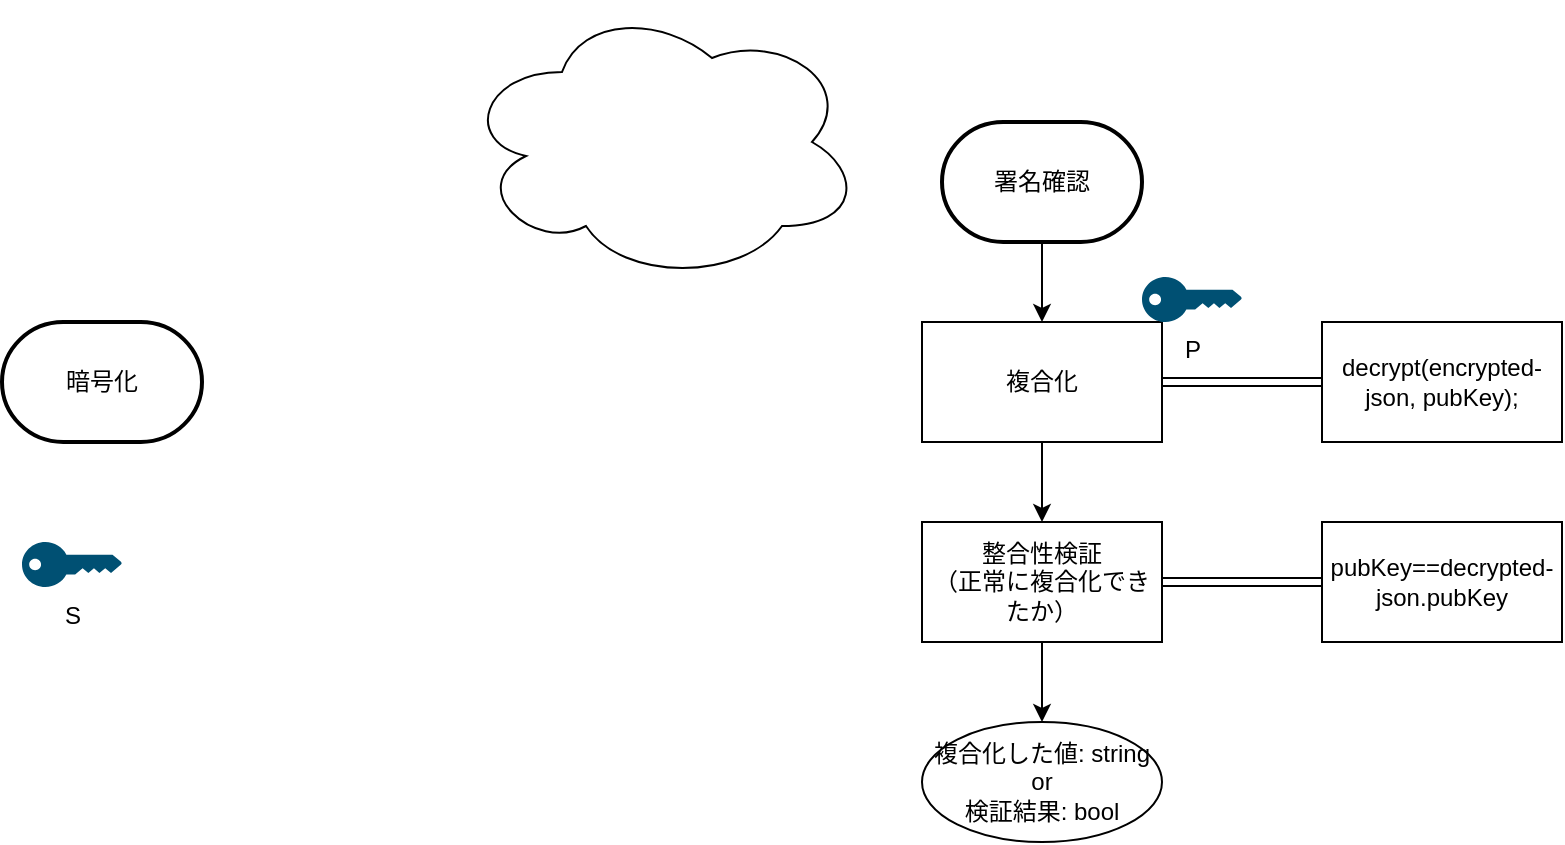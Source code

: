 <mxfile version="20.0.4" type="github">
  <diagram id="8ogodVyLnAcLF8929XJu" name="Page-1">
    <mxGraphModel dx="1038" dy="579" grid="1" gridSize="10" guides="1" tooltips="1" connect="1" arrows="1" fold="1" page="1" pageScale="1" pageWidth="827" pageHeight="1169" math="0" shadow="0">
      <root>
        <mxCell id="0" />
        <mxCell id="1" parent="0" />
        <mxCell id="9rvrBUTagYlPzyqWuurX-3" value="" style="group" vertex="1" connectable="0" parent="1">
          <mxGeometry x="290" y="20" width="200" height="140" as="geometry" />
        </mxCell>
        <mxCell id="9rvrBUTagYlPzyqWuurX-2" value="" style="ellipse;shape=cloud;whiteSpace=wrap;html=1;" vertex="1" parent="9rvrBUTagYlPzyqWuurX-3">
          <mxGeometry width="200" height="140" as="geometry" />
        </mxCell>
        <mxCell id="9rvrBUTagYlPzyqWuurX-1" value="" style="shape=image;html=1;verticalAlign=top;verticalLabelPosition=bottom;labelBackgroundColor=#ffffff;imageAspect=0;aspect=fixed;image=https://cdn1.iconfinder.com/data/icons/cryptocurrency-blockchain-fintech-free/32/Cryptocurrency_blockchain_data-37-128.png" vertex="1" parent="9rvrBUTagYlPzyqWuurX-3">
          <mxGeometry x="50" y="17.5" width="100" height="100" as="geometry" />
        </mxCell>
        <mxCell id="9rvrBUTagYlPzyqWuurX-5" value="S" style="points=[[0,0.5,0],[0.24,0,0],[0.5,0.28,0],[0.995,0.475,0],[0.5,0.72,0],[0.24,1,0]];verticalLabelPosition=bottom;sketch=0;html=1;verticalAlign=top;aspect=fixed;align=center;pointerEvents=1;shape=mxgraph.cisco19.key;fillColor=#005073;strokeColor=none;" vertex="1" parent="1">
          <mxGeometry x="70" y="290" width="50" height="22.5" as="geometry" />
        </mxCell>
        <mxCell id="9rvrBUTagYlPzyqWuurX-8" value="" style="edgeStyle=orthogonalEdgeStyle;rounded=0;orthogonalLoop=1;jettySize=auto;html=1;" edge="1" parent="1" source="9rvrBUTagYlPzyqWuurX-6" target="9rvrBUTagYlPzyqWuurX-7">
          <mxGeometry relative="1" as="geometry" />
        </mxCell>
        <mxCell id="9rvrBUTagYlPzyqWuurX-6" value="署名確認" style="strokeWidth=2;html=1;shape=mxgraph.flowchart.terminator;whiteSpace=wrap;" vertex="1" parent="1">
          <mxGeometry x="530" y="80" width="100" height="60" as="geometry" />
        </mxCell>
        <mxCell id="9rvrBUTagYlPzyqWuurX-11" value="" style="edgeStyle=orthogonalEdgeStyle;rounded=0;orthogonalLoop=1;jettySize=auto;html=1;" edge="1" parent="1" source="9rvrBUTagYlPzyqWuurX-7" target="9rvrBUTagYlPzyqWuurX-10">
          <mxGeometry relative="1" as="geometry" />
        </mxCell>
        <mxCell id="9rvrBUTagYlPzyqWuurX-13" value="" style="edgeStyle=orthogonalEdgeStyle;rounded=0;orthogonalLoop=1;jettySize=auto;html=1;shape=link;" edge="1" parent="1" source="9rvrBUTagYlPzyqWuurX-7" target="9rvrBUTagYlPzyqWuurX-12">
          <mxGeometry relative="1" as="geometry" />
        </mxCell>
        <mxCell id="9rvrBUTagYlPzyqWuurX-7" value="複合化" style="rounded=0;whiteSpace=wrap;html=1;" vertex="1" parent="1">
          <mxGeometry x="520" y="180" width="120" height="60" as="geometry" />
        </mxCell>
        <mxCell id="9rvrBUTagYlPzyqWuurX-4" value="P" style="points=[[0,0.5,0],[0.24,0,0],[0.5,0.28,0],[0.995,0.475,0],[0.5,0.72,0],[0.24,1,0]];verticalLabelPosition=bottom;sketch=0;html=1;verticalAlign=top;aspect=fixed;align=center;pointerEvents=1;shape=mxgraph.cisco19.key;fillColor=#005073;strokeColor=none;" vertex="1" parent="1">
          <mxGeometry x="630" y="157.5" width="50" height="22.5" as="geometry" />
        </mxCell>
        <mxCell id="9rvrBUTagYlPzyqWuurX-15" value="" style="edgeStyle=orthogonalEdgeStyle;shape=link;rounded=0;orthogonalLoop=1;jettySize=auto;html=1;" edge="1" parent="1" source="9rvrBUTagYlPzyqWuurX-10" target="9rvrBUTagYlPzyqWuurX-14">
          <mxGeometry relative="1" as="geometry" />
        </mxCell>
        <mxCell id="9rvrBUTagYlPzyqWuurX-17" value="" style="edgeStyle=orthogonalEdgeStyle;rounded=0;orthogonalLoop=1;jettySize=auto;html=1;" edge="1" parent="1" source="9rvrBUTagYlPzyqWuurX-10" target="9rvrBUTagYlPzyqWuurX-16">
          <mxGeometry relative="1" as="geometry" />
        </mxCell>
        <mxCell id="9rvrBUTagYlPzyqWuurX-10" value="整合性検証&lt;br&gt;（正常に複合化できたか）" style="whiteSpace=wrap;html=1;rounded=0;" vertex="1" parent="1">
          <mxGeometry x="520" y="280" width="120" height="60" as="geometry" />
        </mxCell>
        <mxCell id="9rvrBUTagYlPzyqWuurX-12" value="decrypt(encrypted-json, pubKey);" style="whiteSpace=wrap;html=1;rounded=0;" vertex="1" parent="1">
          <mxGeometry x="720" y="180" width="120" height="60" as="geometry" />
        </mxCell>
        <mxCell id="9rvrBUTagYlPzyqWuurX-14" value="pubKey==decrypted-json.pubKey" style="whiteSpace=wrap;html=1;rounded=0;" vertex="1" parent="1">
          <mxGeometry x="720" y="280" width="120" height="60" as="geometry" />
        </mxCell>
        <mxCell id="9rvrBUTagYlPzyqWuurX-16" value="複合化した値: string&lt;br&gt;or&lt;br&gt;検証結果: bool" style="ellipse;whiteSpace=wrap;html=1;rounded=0;" vertex="1" parent="1">
          <mxGeometry x="520" y="380" width="120" height="60" as="geometry" />
        </mxCell>
        <mxCell id="9rvrBUTagYlPzyqWuurX-19" value="" style="shape=image;html=1;verticalAlign=top;verticalLabelPosition=bottom;labelBackgroundColor=#ffffff;imageAspect=0;aspect=fixed;image=https://cdn0.iconfinder.com/data/icons/analytic-investment-and-balanced-scorecard/512/8_Building_office_Tower_Headoffice-128.png" vertex="1" parent="1">
          <mxGeometry x="70" y="80" width="80" height="80" as="geometry" />
        </mxCell>
        <mxCell id="9rvrBUTagYlPzyqWuurX-20" value="暗号化" style="strokeWidth=2;html=1;shape=mxgraph.flowchart.terminator;whiteSpace=wrap;" vertex="1" parent="1">
          <mxGeometry x="60" y="180" width="100" height="60" as="geometry" />
        </mxCell>
      </root>
    </mxGraphModel>
  </diagram>
</mxfile>

